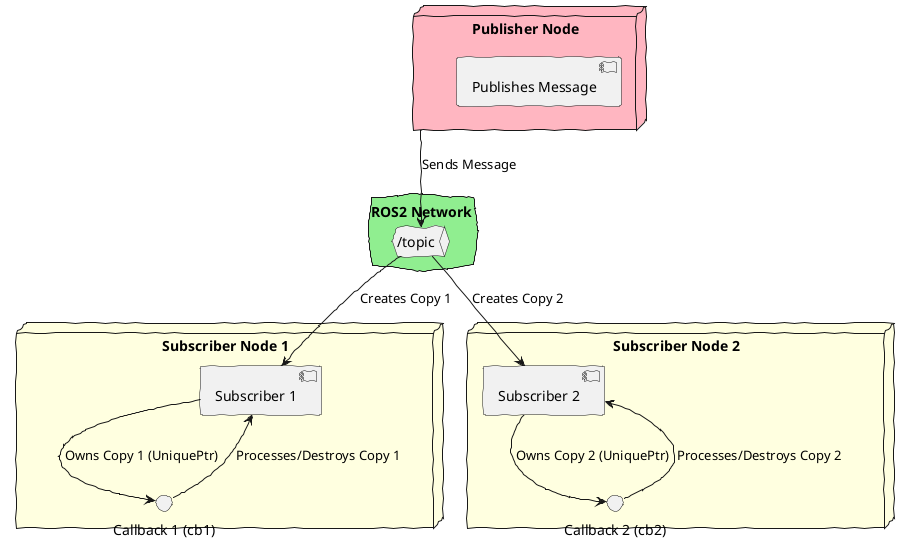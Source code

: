 @startuml
skinparam handwritten true
skinparam style strict

node "Publisher Node" as Pub #LightPink {
    component "Publishes Message" as PubMsg
}

cloud "ROS2 Network" as ROS2_Net #LightGreen {
    queue "/topic" as Topic
}

node "Subscriber Node 1" as Sub1 #LightYellow {
    component "Subscriber 1" as Sub1_Comp
    interface "Callback 1 (cb1)" as cb1
}

node "Subscriber Node 2" as Sub2 #LightYellow {
    component "Subscriber 2" as Sub2_Comp
    interface "Callback 2 (cb2)" as cb2
}

Pub --> Topic : Sends Message
Topic --> Sub1_Comp : Creates Copy 1
Topic --> Sub2_Comp : Creates Copy 2

Sub1_Comp --> cb1 : Owns Copy 1 (UniquePtr)
Sub2_Comp --> cb2 : Owns Copy 2 (UniquePtr)

cb1 --> Sub1_Comp : Processes/Destroys Copy 1
cb2 --> Sub2_Comp : Processes/Destroys Copy 2

@enduml